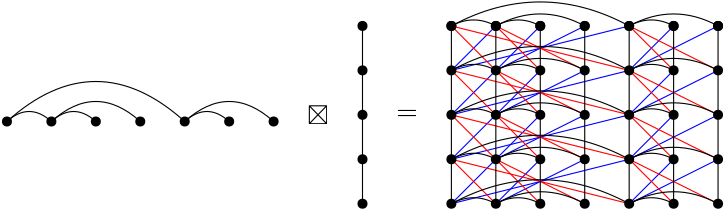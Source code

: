 <?xml version="1.0"?>
<!DOCTYPE ipe SYSTEM "ipe.dtd">
<ipe version="70206" creator="Ipe 7.2.7">
<info created="D:20200226233234" modified="D:20200226233234"/>
<preamble>\usepackage{amssymb}</preamble>
<ipestyle name="basic">
<symbol name="arrow/arc(spx)">
<path stroke="sym-stroke" fill="sym-stroke" pen="sym-pen">
0 0 m
-1 0.333 l
-1 -0.333 l
h
</path>
</symbol>
<symbol name="arrow/farc(spx)">
<path stroke="sym-stroke" fill="white" pen="sym-pen">
0 0 m
-1 0.333 l
-1 -0.333 l
h
</path>
</symbol>
<symbol name="arrow/ptarc(spx)">
<path stroke="sym-stroke" fill="sym-stroke" pen="sym-pen">
0 0 m
-1 0.333 l
-0.8 0 l
-1 -0.333 l
h
</path>
</symbol>
<symbol name="arrow/fptarc(spx)">
<path stroke="sym-stroke" fill="white" pen="sym-pen">
0 0 m
-1 0.333 l
-0.8 0 l
-1 -0.333 l
h
</path>
</symbol>
<symbol name="mark/circle(sx)" transformations="translations">
<path fill="sym-stroke">
0.6 0 0 0.6 0 0 e
0.4 0 0 0.4 0 0 e
</path>
</symbol>
<symbol name="mark/disk(sx)" transformations="translations">
<path fill="sym-stroke">
0.6 0 0 0.6 0 0 e
</path>
</symbol>
<symbol name="mark/fdisk(sfx)" transformations="translations">
<group>
<path fill="sym-fill">
0.5 0 0 0.5 0 0 e
</path>
<path fill="sym-stroke" fillrule="eofill">
0.6 0 0 0.6 0 0 e
0.4 0 0 0.4 0 0 e
</path>
</group>
</symbol>
<symbol name="mark/box(sx)" transformations="translations">
<path fill="sym-stroke" fillrule="eofill">
-0.6 -0.6 m
0.6 -0.6 l
0.6 0.6 l
-0.6 0.6 l
h
-0.4 -0.4 m
0.4 -0.4 l
0.4 0.4 l
-0.4 0.4 l
h
</path>
</symbol>
<symbol name="mark/square(sx)" transformations="translations">
<path fill="sym-stroke">
-0.6 -0.6 m
0.6 -0.6 l
0.6 0.6 l
-0.6 0.6 l
h
</path>
</symbol>
<symbol name="mark/fsquare(sfx)" transformations="translations">
<group>
<path fill="sym-fill">
-0.5 -0.5 m
0.5 -0.5 l
0.5 0.5 l
-0.5 0.5 l
h
</path>
<path fill="sym-stroke" fillrule="eofill">
-0.6 -0.6 m
0.6 -0.6 l
0.6 0.6 l
-0.6 0.6 l
h
-0.4 -0.4 m
0.4 -0.4 l
0.4 0.4 l
-0.4 0.4 l
h
</path>
</group>
</symbol>
<symbol name="mark/cross(sx)" transformations="translations">
<group>
<path fill="sym-stroke">
-0.43 -0.57 m
0.57 0.43 l
0.43 0.57 l
-0.57 -0.43 l
h
</path>
<path fill="sym-stroke">
-0.43 0.57 m
0.57 -0.43 l
0.43 -0.57 l
-0.57 0.43 l
h
</path>
</group>
</symbol>
<symbol name="arrow/fnormal(spx)">
<path stroke="sym-stroke" fill="white" pen="sym-pen">
0 0 m
-1 0.333 l
-1 -0.333 l
h
</path>
</symbol>
<symbol name="arrow/pointed(spx)">
<path stroke="sym-stroke" fill="sym-stroke" pen="sym-pen">
0 0 m
-1 0.333 l
-0.8 0 l
-1 -0.333 l
h
</path>
</symbol>
<symbol name="arrow/fpointed(spx)">
<path stroke="sym-stroke" fill="white" pen="sym-pen">
0 0 m
-1 0.333 l
-0.8 0 l
-1 -0.333 l
h
</path>
</symbol>
<symbol name="arrow/linear(spx)">
<path stroke="sym-stroke" pen="sym-pen">
-1 0.333 m
0 0 l
-1 -0.333 l
</path>
</symbol>
<symbol name="arrow/fdouble(spx)">
<path stroke="sym-stroke" fill="white" pen="sym-pen">
0 0 m
-1 0.333 l
-1 -0.333 l
h
-1 0 m
-2 0.333 l
-2 -0.333 l
h
</path>
</symbol>
<symbol name="arrow/double(spx)">
<path stroke="sym-stroke" fill="sym-stroke" pen="sym-pen">
0 0 m
-1 0.333 l
-1 -0.333 l
h
-1 0 m
-2 0.333 l
-2 -0.333 l
h
</path>
</symbol>
<pen name="heavier" value="0.8"/>
<pen name="fat" value="1.2"/>
<pen name="ultrafat" value="2"/>
<symbolsize name="large" value="5"/>
<symbolsize name="small" value="2"/>
<symbolsize name="tiny" value="1.1"/>
<arrowsize name="large" value="10"/>
<arrowsize name="small" value="5"/>
<arrowsize name="tiny" value="3"/>
<color name="red" value="1 0 0"/>
<color name="green" value="0 1 0"/>
<color name="blue" value="0 0 1"/>
<color name="yellow" value="1 1 0"/>
<color name="orange" value="1 0.647 0"/>
<color name="gold" value="1 0.843 0"/>
<color name="purple" value="0.627 0.125 0.941"/>
<color name="gray" value="0.745"/>
<color name="brown" value="0.647 0.165 0.165"/>
<color name="navy" value="0 0 0.502"/>
<color name="pink" value="1 0.753 0.796"/>
<color name="seagreen" value="0.18 0.545 0.341"/>
<color name="turquoise" value="0.251 0.878 0.816"/>
<color name="violet" value="0.933 0.51 0.933"/>
<color name="darkblue" value="0 0 0.545"/>
<color name="darkcyan" value="0 0.545 0.545"/>
<color name="darkgray" value="0.663"/>
<color name="darkgreen" value="0 0.392 0"/>
<color name="darkmagenta" value="0.545 0 0.545"/>
<color name="darkorange" value="1 0.549 0"/>
<color name="darkred" value="0.545 0 0"/>
<color name="lightblue" value="0.678 0.847 0.902"/>
<color name="lightcyan" value="0.878 1 1"/>
<color name="lightgray" value="0.827"/>
<color name="lightgreen" value="0.565 0.933 0.565"/>
<color name="lightyellow" value="1 1 0.878"/>
<dashstyle name="dashed" value="[4] 0"/>
<dashstyle name="dotted" value="[1 3] 0"/>
<dashstyle name="dash dotted" value="[4 2 1 2] 0"/>
<dashstyle name="dash dot dotted" value="[4 2 1 2 1 2] 0"/>
<textsize name="large" value="\large"/>
<textsize name="Large" value="\Large"/>
<textsize name="LARGE" value="\LARGE"/>
<textsize name="huge" value="\huge"/>
<textsize name="Huge" value="\Huge"/>
<textsize name="small" value="\small"/>
<textsize name="footnote" value="\footnotesize"/>
<textsize name="tiny" value="\tiny"/>
<textstyle name="center" begin="\begin{center}" end="\end{center}"/>
<textstyle name="itemize" begin="\begin{itemize}" end="\end{itemize}"/>
<textstyle name="item" begin="\begin{itemize}\item{}" end="\end{itemize}"/>
<gridsize name="4 pts" value="4"/>
<gridsize name="8 pts (~3 mm)" value="8"/>
<gridsize name="16 pts (~6 mm)" value="16"/>
<gridsize name="32 pts (~12 mm)" value="32"/>
<gridsize name="10 pts (~3.5 mm)" value="10"/>
<gridsize name="20 pts (~7 mm)" value="20"/>
<gridsize name="14 pts (~5 mm)" value="14"/>
<gridsize name="28 pts (~10 mm)" value="28"/>
<gridsize name="56 pts (~20 mm)" value="56"/>
<anglesize name="90 deg" value="90"/>
<anglesize name="60 deg" value="60"/>
<anglesize name="45 deg" value="45"/>
<anglesize name="30 deg" value="30"/>
<anglesize name="22.5 deg" value="22.5"/>
<opacity name="10%" value="0.1"/>
<opacity name="30%" value="0.3"/>
<opacity name="50%" value="0.5"/>
<opacity name="75%" value="0.75"/>
<tiling name="falling" angle="-60" step="4" width="1"/>
<tiling name="rising" angle="30" step="4" width="1"/>
</ipestyle>
<page>
<layer name="alpha"/>
<layer name="beta"/>
<layer name="gamma"/>
<layer name="delta"/>
<view layers="alpha beta gamma delta" active="gamma"/>
<path layer="gamma" matrix="1 0 0 1 -8 0" stroke="blue">
232 688 m
248 704 l
</path>
<path matrix="1 0 0 1 -8 0" stroke="blue">
232 688 m
296 704 l
</path>
<path matrix="1 0 0 1 -8 0" stroke="blue">
248 688 m
264 704 l
</path>
<path matrix="1 0 0 1 -8 0" stroke="blue">
248 688 m
280 704 l
</path>
<path matrix="1 0 0 1 -8 0" stroke="blue">
296 688 m
312 704 l
</path>
<path matrix="1 0 0 1 -8 0" stroke="blue">
296 688 m
328 704 l
</path>
<path matrix="1 0 0 1 -8 -16" stroke="blue">
232 688 m
248 704 l
</path>
<path matrix="1 0 0 1 -8 -16" stroke="blue">
232 688 m
296 704 l
</path>
<path matrix="1 0 0 1 -8 -16" stroke="blue">
248 688 m
264 704 l
</path>
<path matrix="1 0 0 1 -8 -16" stroke="blue">
248 688 m
280 704 l
</path>
<path matrix="1 0 0 1 -8 -16" stroke="blue">
296 688 m
312 704 l
</path>
<path matrix="1 0 0 1 -8 -16" stroke="blue">
296 688 m
328 704 l
</path>
<path matrix="1 0 0 1 -8 -32" stroke="blue">
232 688 m
248 704 l
</path>
<path matrix="1 0 0 1 -8 -32" stroke="blue">
232 688 m
296 704 l
</path>
<path matrix="1 0 0 1 -8 -32" stroke="blue">
248 688 m
264 704 l
</path>
<path matrix="1 0 0 1 -8 -32" stroke="blue">
248 688 m
280 704 l
</path>
<path matrix="1 0 0 1 -8 -32" stroke="blue">
296 688 m
312 704 l
</path>
<path matrix="1 0 0 1 -8 -32" stroke="blue">
296 688 m
328 704 l
</path>
<path matrix="1 0 0 1 -8 -48" stroke="blue">
232 688 m
248 704 l
</path>
<path matrix="1 0 0 1 -8 -48" stroke="blue">
232 688 m
296 704 l
</path>
<path matrix="1 0 0 1 -8 -48" stroke="blue">
248 688 m
264 704 l
</path>
<path matrix="1 0 0 1 -8 -48" stroke="blue">
248 688 m
280 704 l
</path>
<path matrix="1 0 0 1 -8 -48" stroke="blue">
296 688 m
312 704 l
</path>
<path matrix="1 0 0 1 -8 -48" stroke="blue">
296 688 m
328 704 l
</path>
<path layer="beta" matrix="1 0 0 1 -8 0" stroke="red">
232 704 m
248 688 l
</path>
<path matrix="1 0 0 1 -8 0" stroke="red">
232 704 m
296 688 l
</path>
<path matrix="1 0 0 1 -8 0" stroke="red">
248 704 m
264 688 l
</path>
<path matrix="1 0 0 1 -8 0" stroke="red">
248 704 m
280 688 l
</path>
<path matrix="1 0 0 1 -8 0" stroke="red">
296 704 m
312 688 l
</path>
<path matrix="1 0 0 1 -8 0" stroke="red">
296 704 m
328 688 l
</path>
<path matrix="1 0 0 1 -8 -16" stroke="red">
232 704 m
248 688 l
</path>
<path matrix="1 0 0 1 -8 -16" stroke="red">
232 704 m
296 688 l
</path>
<path matrix="1 0 0 1 -8 -16" stroke="red">
248 704 m
264 688 l
</path>
<path matrix="1 0 0 1 -8 -16" stroke="red">
248 704 m
280 688 l
</path>
<path matrix="1 0 0 1 -8 -16" stroke="red">
296 704 m
312 688 l
</path>
<path matrix="1 0 0 1 -8 -16" stroke="red">
296 704 m
328 688 l
</path>
<path matrix="1 0 0 1 -8 -32" stroke="red">
232 704 m
248 688 l
</path>
<path matrix="1 0 0 1 -8 -32" stroke="red">
232 704 m
296 688 l
</path>
<path matrix="1 0 0 1 -8 -32" stroke="red">
248 704 m
264 688 l
</path>
<path matrix="1 0 0 1 -8 -32" stroke="red">
248 704 m
280 688 l
</path>
<path matrix="1 0 0 1 -8 -32" stroke="red">
296 704 m
312 688 l
</path>
<path matrix="1 0 0 1 -8 -32" stroke="red">
296 704 m
328 688 l
</path>
<path matrix="1 0 0 1 -8 -48" stroke="red">
232 704 m
248 688 l
</path>
<path matrix="1 0 0 1 -8 -48" stroke="red">
232 704 m
296 688 l
</path>
<path matrix="1 0 0 1 -8 -48" stroke="red">
248 704 m
264 688 l
</path>
<path matrix="1 0 0 1 -8 -48" stroke="red">
248 704 m
280 688 l
</path>
<path matrix="1 0 0 1 -8 -48" stroke="red">
296 704 m
312 688 l
</path>
<path matrix="1 0 0 1 -8 -48" stroke="red">
296 704 m
328 688 l
</path>
<use layer="alpha" name="mark/disk(sx)" pos="192 704" size="normal" stroke="black"/>
<use name="mark/disk(sx)" pos="192 688" size="normal" stroke="black"/>
<use name="mark/disk(sx)" pos="192 672" size="normal" stroke="black"/>
<use name="mark/disk(sx)" pos="192 656" size="normal" stroke="black"/>
<use name="mark/disk(sx)" pos="192 640" size="normal" stroke="black"/>
<use matrix="1 0 0 0.9 -16 64.8" name="mark/disk(sx)" pos="80 672" size="normal" stroke="black"/>
<use matrix="1 0 0 0.9 -16 64.8" name="mark/disk(sx)" pos="96 672" size="normal" stroke="black"/>
<use matrix="1 0 0 0.9 -16 64.8" name="mark/disk(sx)" pos="112 672" size="normal" stroke="black"/>
<use matrix="1 0 0 0.9 -16 64.8" name="mark/disk(sx)" pos="128 672" size="normal" stroke="black"/>
<use matrix="1 0 0 0.9 -16 64.8" name="mark/disk(sx)" pos="144 672" size="normal" stroke="black"/>
<use matrix="1 0 0 0.9 -16 64.8" name="mark/disk(sx)" pos="160 672" size="normal" stroke="black"/>
<use matrix="1 0 0 0.9 -16 64.8" name="mark/disk(sx)" pos="176 672" size="normal" stroke="black"/>
<path matrix="1 0 0 0.9 -16 64.8" stroke="black">
80 672 m
88 680
96 672 c
</path>
<path matrix="1 0 0 0.9 -16 64.8" stroke="black">
96 672 m
104 680
112 672 c
</path>
<path matrix="1 0 0 0.9 -16 64.8" stroke="black">
96 672 m
112 688
128 672 c
</path>
<path matrix="1 0 0 0.9 -16 64.8" stroke="black">
80 672 m
112 704
144 672 c
</path>
<path matrix="1 0 0 0.9 -16 64.8" stroke="black">
144 672 m
152 680
160 672 c
</path>
<path matrix="1 0 0 0.9 -16 64.8" stroke="black">
144 672 m
160 688
176 672 c
</path>
<path stroke="black">
192 704 m
192 640 l
</path>
<text transformations="translations" pos="176 672" stroke="black" type="label" width="7.749" height="6.725" depth="0" halign="center" valign="center" style="math">\boxtimes</text>
<text matrix="1 0 0 1 32 0" transformations="translations" pos="176 672" stroke="black" type="label" width="7.749" height="3.655" depth="0" halign="center" valign="center" style="math">=</text>
<use matrix="1 0 0 1 32 0" name="mark/disk(sx)" pos="192 704" size="normal" stroke="black"/>
<use matrix="1 0 0 1 32 0" name="mark/disk(sx)" pos="192 688" size="normal" stroke="black"/>
<use matrix="1 0 0 1 32 0" name="mark/disk(sx)" pos="192 672" size="normal" stroke="black"/>
<use matrix="1 0 0 1 32 0" name="mark/disk(sx)" pos="192 656" size="normal" stroke="black"/>
<use matrix="1 0 0 1 32 0" name="mark/disk(sx)" pos="192 640" size="normal" stroke="black"/>
<path matrix="1 0 0 1 32 0" stroke="black">
192 704 m
192 640 l
</path>
<use matrix="1 0 0 1 48 0" name="mark/disk(sx)" pos="192 704" size="normal" stroke="black"/>
<use matrix="1 0 0 1 48 0" name="mark/disk(sx)" pos="192 688" size="normal" stroke="black"/>
<use matrix="1 0 0 1 48 0" name="mark/disk(sx)" pos="192 672" size="normal" stroke="black"/>
<use matrix="1 0 0 1 48 0" name="mark/disk(sx)" pos="192 656" size="normal" stroke="black"/>
<use matrix="1 0 0 1 48 0" name="mark/disk(sx)" pos="192 640" size="normal" stroke="black"/>
<path matrix="1 0 0 1 48 0" stroke="black">
192 704 m
192 640 l
</path>
<use matrix="1 0 0 1 64 0" name="mark/disk(sx)" pos="192 704" size="normal" stroke="black"/>
<use matrix="1 0 0 1 64 0" name="mark/disk(sx)" pos="192 688" size="normal" stroke="black"/>
<use matrix="1 0 0 1 64 0" name="mark/disk(sx)" pos="192 672" size="normal" stroke="black"/>
<use matrix="1 0 0 1 64 0" name="mark/disk(sx)" pos="192 656" size="normal" stroke="black"/>
<use matrix="1 0 0 1 64 0" name="mark/disk(sx)" pos="192 640" size="normal" stroke="black"/>
<path matrix="1 0 0 1 64 0" stroke="black">
192 704 m
192 640 l
</path>
<use matrix="1 0 0 1 80 0" name="mark/disk(sx)" pos="192 704" size="normal" stroke="black"/>
<use matrix="1 0 0 1 80 0" name="mark/disk(sx)" pos="192 688" size="normal" stroke="black"/>
<use matrix="1 0 0 1 80 0" name="mark/disk(sx)" pos="192 672" size="normal" stroke="black"/>
<use matrix="1 0 0 1 80 0" name="mark/disk(sx)" pos="192 656" size="normal" stroke="black"/>
<use matrix="1 0 0 1 80 0" name="mark/disk(sx)" pos="192 640" size="normal" stroke="black"/>
<path matrix="1 0 0 1 80 0" stroke="black">
192 704 m
192 640 l
</path>
<use matrix="1 0 0 1 96 0" name="mark/disk(sx)" pos="192 704" size="normal" stroke="black"/>
<use matrix="1 0 0 1 96 0" name="mark/disk(sx)" pos="192 688" size="normal" stroke="black"/>
<use matrix="1 0 0 1 96 0" name="mark/disk(sx)" pos="192 672" size="normal" stroke="black"/>
<use matrix="1 0 0 1 96 0" name="mark/disk(sx)" pos="192 656" size="normal" stroke="black"/>
<use matrix="1 0 0 1 96 0" name="mark/disk(sx)" pos="192 640" size="normal" stroke="black"/>
<path matrix="1 0 0 1 96 0" stroke="black">
192 704 m
192 640 l
</path>
<use matrix="1 0 0 1 112 0" name="mark/disk(sx)" pos="192 704" size="normal" stroke="black"/>
<use matrix="1 0 0 1 112 0" name="mark/disk(sx)" pos="192 688" size="normal" stroke="black"/>
<use matrix="1 0 0 1 112 0" name="mark/disk(sx)" pos="192 672" size="normal" stroke="black"/>
<use matrix="1 0 0 1 112 0" name="mark/disk(sx)" pos="192 656" size="normal" stroke="black"/>
<use matrix="1 0 0 1 112 0" name="mark/disk(sx)" pos="192 640" size="normal" stroke="black"/>
<path matrix="1 0 0 1 112 0" stroke="black">
192 704 m
192 640 l
</path>
<use matrix="1 0 0 1 128 0" name="mark/disk(sx)" pos="192 704" size="normal" stroke="black"/>
<use matrix="1 0 0 1 128 0" name="mark/disk(sx)" pos="192 688" size="normal" stroke="black"/>
<use matrix="1 0 0 1 128 0" name="mark/disk(sx)" pos="192 672" size="normal" stroke="black"/>
<use matrix="1 0 0 1 128 0" name="mark/disk(sx)" pos="192 656" size="normal" stroke="black"/>
<use matrix="1 0 0 1 128 0" name="mark/disk(sx)" pos="192 640" size="normal" stroke="black"/>
<path matrix="1 0 0 1 128 0" stroke="black">
192 704 m
192 640 l
</path>
<use matrix="1 0 0 0.54 144 341.12" name="mark/disk(sx)" pos="80 672" size="normal" stroke="black"/>
<use matrix="1 0 0 0.54 144 341.12" name="mark/disk(sx)" pos="96 672" size="normal" stroke="black"/>
<use matrix="1 0 0 0.54 144 341.12" name="mark/disk(sx)" pos="112 672" size="normal" stroke="black"/>
<use matrix="1 0 0 0.54 144 341.12" name="mark/disk(sx)" pos="128 672" size="normal" stroke="black"/>
<use matrix="1 0 0 0.54 144 341.12" name="mark/disk(sx)" pos="144 672" size="normal" stroke="black"/>
<use matrix="1 0 0 0.54 144 341.12" name="mark/disk(sx)" pos="160 672" size="normal" stroke="black"/>
<use matrix="1 0 0 0.54 144 341.12" name="mark/disk(sx)" pos="176 672" size="normal" stroke="black"/>
<path layer="delta" matrix="1 0 0 0.54 144 341.12" stroke="black">
80 672 m
88 680
96 672 c
</path>
<path matrix="1 0 0 0.54 144 341.12" stroke="black">
96 672 m
104 680
112 672 c
</path>
<path matrix="1 0 0 0.54 144 341.12" stroke="black">
96 672 m
112 688
128 672 c
</path>
<path matrix="1 0 0 0.54 144 341.12" stroke="black">
80 672 m
112 704
144 672 c
</path>
<path matrix="1 0 0 0.54 144 341.12" stroke="black">
144 672 m
152 680
160 672 c
</path>
<path matrix="1 0 0 0.54 144 341.12" stroke="black">
144 672 m
160 688
176 672 c
</path>
<path matrix="1 0 0 0.54 144 325.12" stroke="black">
80 672 m
88 680
96 672 c
</path>
<path matrix="1 0 0 0.54 144 325.12" stroke="black">
96 672 m
104 680
112 672 c
</path>
<path matrix="1 0 0 0.54 144 325.12" stroke="black">
96 672 m
112 688
128 672 c
</path>
<path matrix="1 0 0 0.54 144 325.12" stroke="black">
80 672 m
112 704
144 672 c
</path>
<path matrix="1 0 0 0.54 144 325.12" stroke="black">
144 672 m
152 680
160 672 c
</path>
<path matrix="1 0 0 0.54 144 325.12" stroke="black">
144 672 m
160 688
176 672 c
</path>
<path matrix="1 0 0 0.54 144 309.12" stroke="black">
80 672 m
88 680
96 672 c
</path>
<path matrix="1 0 0 0.54 144 309.12" stroke="black">
96 672 m
104 680
112 672 c
</path>
<path matrix="1 0 0 0.54 144 309.12" stroke="black">
96 672 m
112 688
128 672 c
</path>
<path matrix="1 0 0 0.54 144 309.12" stroke="black">
80 672 m
112 704
144 672 c
</path>
<path matrix="1 0 0 0.54 144 309.12" stroke="black">
144 672 m
152 680
160 672 c
</path>
<path matrix="1 0 0 0.54 144 309.12" stroke="black">
144 672 m
160 688
176 672 c
</path>
<path matrix="1 0 0 0.54 144 293.12" stroke="black">
80 672 m
88 680
96 672 c
</path>
<path matrix="1 0 0 0.54 144 293.12" stroke="black">
96 672 m
104 680
112 672 c
</path>
<path matrix="1 0 0 0.54 144 293.12" stroke="black">
96 672 m
112 688
128 672 c
</path>
<path matrix="1 0 0 0.54 144 293.12" stroke="black">
80 672 m
112 704
144 672 c
</path>
<path matrix="1 0 0 0.54 144 293.12" stroke="black">
144 672 m
152 680
160 672 c
</path>
<path matrix="1 0 0 0.54 144 293.12" stroke="black">
144 672 m
160 688
176 672 c
</path>
<path matrix="1 0 0 0.54 144 277.12" stroke="black">
80 672 m
88 680
96 672 c
</path>
<path matrix="1 0 0 0.54 144 277.12" stroke="black">
96 672 m
104 680
112 672 c
</path>
<path matrix="1 0 0 0.54 144 277.12" stroke="black">
96 672 m
112 688
128 672 c
</path>
<path matrix="1 0 0 0.54 144 277.12" stroke="black">
80 672 m
112 704
144 672 c
</path>
<path matrix="1 0 0 0.54 144 277.12" stroke="black">
144 672 m
152 680
160 672 c
</path>
<path matrix="1 0 0 0.54 144 277.12" stroke="black">
144 672 m
160 688
176 672 c
</path>
</page>
</ipe>
